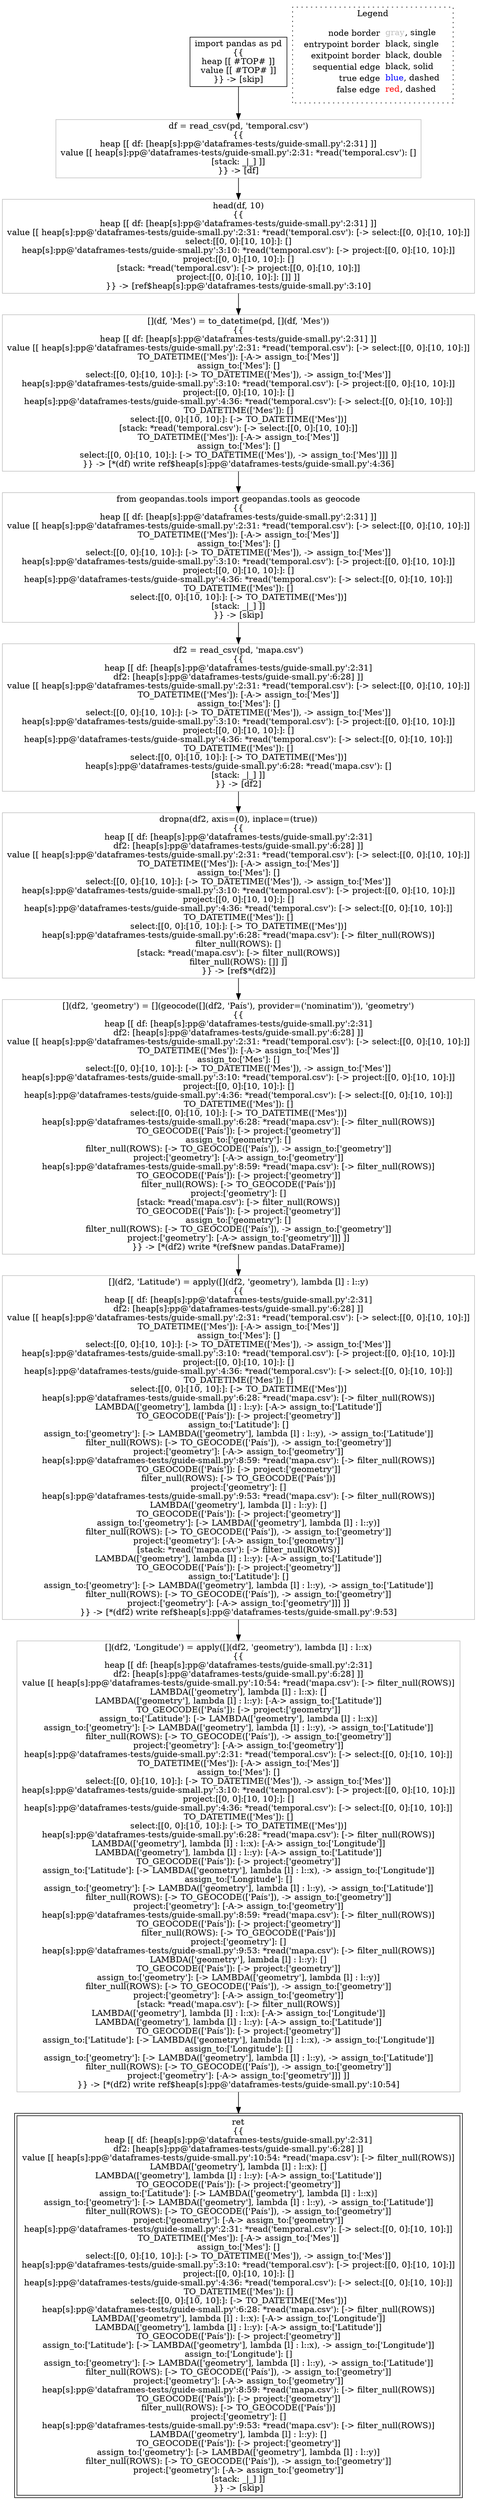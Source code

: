 digraph {
	"node0" [shape="rect",color="black",label=<import pandas as pd<BR/>{{<BR/>heap [[ #TOP# ]]<BR/>value [[ #TOP# ]]<BR/>}} -&gt; [skip]>];
	"node1" [shape="rect",color="gray",label=<[](df2, 'Longitude') = apply([](df2, 'geometry'), lambda [l] : l::x)<BR/>{{<BR/>heap [[ df: [heap[s]:pp@'dataframes-tests/guide-small.py':2:31]<BR/>df2: [heap[s]:pp@'dataframes-tests/guide-small.py':6:28] ]]<BR/>value [[ heap[s]:pp@'dataframes-tests/guide-small.py':10:54: *read('mapa.csv'): [-&gt; filter_null(ROWS)]<BR/>LAMBDA(['geometry'], lambda [l] : l::x): []<BR/>LAMBDA(['geometry'], lambda [l] : l::y): [-A-&gt; assign_to:['Latitude']]<BR/>TO_GEOCODE(['Pa&iacute;s']): [-&gt; project:['geometry']]<BR/>assign_to:['Latitude']: [-&gt; LAMBDA(['geometry'], lambda [l] : l::x)]<BR/>assign_to:['geometry']: [-&gt; LAMBDA(['geometry'], lambda [l] : l::y), -&gt; assign_to:['Latitude']]<BR/>filter_null(ROWS): [-&gt; TO_GEOCODE(['Pa&iacute;s']), -&gt; assign_to:['geometry']]<BR/>project:['geometry']: [-A-&gt; assign_to:['geometry']]<BR/>heap[s]:pp@'dataframes-tests/guide-small.py':2:31: *read('temporal.csv'): [-&gt; select:[[0, 0]:[10, 10]:]]<BR/>TO_DATETIME(['Mes']): [-A-&gt; assign_to:['Mes']]<BR/>assign_to:['Mes']: []<BR/>select:[[0, 0]:[10, 10]:]: [-&gt; TO_DATETIME(['Mes']), -&gt; assign_to:['Mes']]<BR/>heap[s]:pp@'dataframes-tests/guide-small.py':3:10: *read('temporal.csv'): [-&gt; project:[[0, 0]:[10, 10]:]]<BR/>project:[[0, 0]:[10, 10]:]: []<BR/>heap[s]:pp@'dataframes-tests/guide-small.py':4:36: *read('temporal.csv'): [-&gt; select:[[0, 0]:[10, 10]:]]<BR/>TO_DATETIME(['Mes']): []<BR/>select:[[0, 0]:[10, 10]:]: [-&gt; TO_DATETIME(['Mes'])]<BR/>heap[s]:pp@'dataframes-tests/guide-small.py':6:28: *read('mapa.csv'): [-&gt; filter_null(ROWS)]<BR/>LAMBDA(['geometry'], lambda [l] : l::x): [-A-&gt; assign_to:['Longitude']]<BR/>LAMBDA(['geometry'], lambda [l] : l::y): [-A-&gt; assign_to:['Latitude']]<BR/>TO_GEOCODE(['Pa&iacute;s']): [-&gt; project:['geometry']]<BR/>assign_to:['Latitude']: [-&gt; LAMBDA(['geometry'], lambda [l] : l::x), -&gt; assign_to:['Longitude']]<BR/>assign_to:['Longitude']: []<BR/>assign_to:['geometry']: [-&gt; LAMBDA(['geometry'], lambda [l] : l::y), -&gt; assign_to:['Latitude']]<BR/>filter_null(ROWS): [-&gt; TO_GEOCODE(['Pa&iacute;s']), -&gt; assign_to:['geometry']]<BR/>project:['geometry']: [-A-&gt; assign_to:['geometry']]<BR/>heap[s]:pp@'dataframes-tests/guide-small.py':8:59: *read('mapa.csv'): [-&gt; filter_null(ROWS)]<BR/>TO_GEOCODE(['Pa&iacute;s']): [-&gt; project:['geometry']]<BR/>filter_null(ROWS): [-&gt; TO_GEOCODE(['Pa&iacute;s'])]<BR/>project:['geometry']: []<BR/>heap[s]:pp@'dataframes-tests/guide-small.py':9:53: *read('mapa.csv'): [-&gt; filter_null(ROWS)]<BR/>LAMBDA(['geometry'], lambda [l] : l::y): []<BR/>TO_GEOCODE(['Pa&iacute;s']): [-&gt; project:['geometry']]<BR/>assign_to:['geometry']: [-&gt; LAMBDA(['geometry'], lambda [l] : l::y)]<BR/>filter_null(ROWS): [-&gt; TO_GEOCODE(['Pa&iacute;s']), -&gt; assign_to:['geometry']]<BR/>project:['geometry']: [-A-&gt; assign_to:['geometry']]<BR/>[stack: *read('mapa.csv'): [-&gt; filter_null(ROWS)]<BR/>LAMBDA(['geometry'], lambda [l] : l::x): [-A-&gt; assign_to:['Longitude']]<BR/>LAMBDA(['geometry'], lambda [l] : l::y): [-A-&gt; assign_to:['Latitude']]<BR/>TO_GEOCODE(['Pa&iacute;s']): [-&gt; project:['geometry']]<BR/>assign_to:['Latitude']: [-&gt; LAMBDA(['geometry'], lambda [l] : l::x), -&gt; assign_to:['Longitude']]<BR/>assign_to:['Longitude']: []<BR/>assign_to:['geometry']: [-&gt; LAMBDA(['geometry'], lambda [l] : l::y), -&gt; assign_to:['Latitude']]<BR/>filter_null(ROWS): [-&gt; TO_GEOCODE(['Pa&iacute;s']), -&gt; assign_to:['geometry']]<BR/>project:['geometry']: [-A-&gt; assign_to:['geometry']]] ]]<BR/>}} -&gt; [*(df2) write ref$heap[s]:pp@'dataframes-tests/guide-small.py':10:54]>];
	"node2" [shape="rect",color="gray",label=<df = read_csv(pd, 'temporal.csv')<BR/>{{<BR/>heap [[ df: [heap[s]:pp@'dataframes-tests/guide-small.py':2:31] ]]<BR/>value [[ heap[s]:pp@'dataframes-tests/guide-small.py':2:31: *read('temporal.csv'): []<BR/>[stack: _|_] ]]<BR/>}} -&gt; [df]>];
	"node3" [shape="rect",color="gray",label=<[](df, 'Mes') = to_datetime(pd, [](df, 'Mes'))<BR/>{{<BR/>heap [[ df: [heap[s]:pp@'dataframes-tests/guide-small.py':2:31] ]]<BR/>value [[ heap[s]:pp@'dataframes-tests/guide-small.py':2:31: *read('temporal.csv'): [-&gt; select:[[0, 0]:[10, 10]:]]<BR/>TO_DATETIME(['Mes']): [-A-&gt; assign_to:['Mes']]<BR/>assign_to:['Mes']: []<BR/>select:[[0, 0]:[10, 10]:]: [-&gt; TO_DATETIME(['Mes']), -&gt; assign_to:['Mes']]<BR/>heap[s]:pp@'dataframes-tests/guide-small.py':3:10: *read('temporal.csv'): [-&gt; project:[[0, 0]:[10, 10]:]]<BR/>project:[[0, 0]:[10, 10]:]: []<BR/>heap[s]:pp@'dataframes-tests/guide-small.py':4:36: *read('temporal.csv'): [-&gt; select:[[0, 0]:[10, 10]:]]<BR/>TO_DATETIME(['Mes']): []<BR/>select:[[0, 0]:[10, 10]:]: [-&gt; TO_DATETIME(['Mes'])]<BR/>[stack: *read('temporal.csv'): [-&gt; select:[[0, 0]:[10, 10]:]]<BR/>TO_DATETIME(['Mes']): [-A-&gt; assign_to:['Mes']]<BR/>assign_to:['Mes']: []<BR/>select:[[0, 0]:[10, 10]:]: [-&gt; TO_DATETIME(['Mes']), -&gt; assign_to:['Mes']]] ]]<BR/>}} -&gt; [*(df) write ref$heap[s]:pp@'dataframes-tests/guide-small.py':4:36]>];
	"node4" [shape="rect",color="gray",label=<df2 = read_csv(pd, 'mapa.csv')<BR/>{{<BR/>heap [[ df: [heap[s]:pp@'dataframes-tests/guide-small.py':2:31]<BR/>df2: [heap[s]:pp@'dataframes-tests/guide-small.py':6:28] ]]<BR/>value [[ heap[s]:pp@'dataframes-tests/guide-small.py':2:31: *read('temporal.csv'): [-&gt; select:[[0, 0]:[10, 10]:]]<BR/>TO_DATETIME(['Mes']): [-A-&gt; assign_to:['Mes']]<BR/>assign_to:['Mes']: []<BR/>select:[[0, 0]:[10, 10]:]: [-&gt; TO_DATETIME(['Mes']), -&gt; assign_to:['Mes']]<BR/>heap[s]:pp@'dataframes-tests/guide-small.py':3:10: *read('temporal.csv'): [-&gt; project:[[0, 0]:[10, 10]:]]<BR/>project:[[0, 0]:[10, 10]:]: []<BR/>heap[s]:pp@'dataframes-tests/guide-small.py':4:36: *read('temporal.csv'): [-&gt; select:[[0, 0]:[10, 10]:]]<BR/>TO_DATETIME(['Mes']): []<BR/>select:[[0, 0]:[10, 10]:]: [-&gt; TO_DATETIME(['Mes'])]<BR/>heap[s]:pp@'dataframes-tests/guide-small.py':6:28: *read('mapa.csv'): []<BR/>[stack: _|_] ]]<BR/>}} -&gt; [df2]>];
	"node5" [shape="rect",color="gray",label=<dropna(df2, axis=(0), inplace=(true))<BR/>{{<BR/>heap [[ df: [heap[s]:pp@'dataframes-tests/guide-small.py':2:31]<BR/>df2: [heap[s]:pp@'dataframes-tests/guide-small.py':6:28] ]]<BR/>value [[ heap[s]:pp@'dataframes-tests/guide-small.py':2:31: *read('temporal.csv'): [-&gt; select:[[0, 0]:[10, 10]:]]<BR/>TO_DATETIME(['Mes']): [-A-&gt; assign_to:['Mes']]<BR/>assign_to:['Mes']: []<BR/>select:[[0, 0]:[10, 10]:]: [-&gt; TO_DATETIME(['Mes']), -&gt; assign_to:['Mes']]<BR/>heap[s]:pp@'dataframes-tests/guide-small.py':3:10: *read('temporal.csv'): [-&gt; project:[[0, 0]:[10, 10]:]]<BR/>project:[[0, 0]:[10, 10]:]: []<BR/>heap[s]:pp@'dataframes-tests/guide-small.py':4:36: *read('temporal.csv'): [-&gt; select:[[0, 0]:[10, 10]:]]<BR/>TO_DATETIME(['Mes']): []<BR/>select:[[0, 0]:[10, 10]:]: [-&gt; TO_DATETIME(['Mes'])]<BR/>heap[s]:pp@'dataframes-tests/guide-small.py':6:28: *read('mapa.csv'): [-&gt; filter_null(ROWS)]<BR/>filter_null(ROWS): []<BR/>[stack: *read('mapa.csv'): [-&gt; filter_null(ROWS)]<BR/>filter_null(ROWS): []] ]]<BR/>}} -&gt; [ref$*(df2)]>];
	"node6" [shape="rect",color="gray",label=<[](df2, 'Latitude') = apply([](df2, 'geometry'), lambda [l] : l::y)<BR/>{{<BR/>heap [[ df: [heap[s]:pp@'dataframes-tests/guide-small.py':2:31]<BR/>df2: [heap[s]:pp@'dataframes-tests/guide-small.py':6:28] ]]<BR/>value [[ heap[s]:pp@'dataframes-tests/guide-small.py':2:31: *read('temporal.csv'): [-&gt; select:[[0, 0]:[10, 10]:]]<BR/>TO_DATETIME(['Mes']): [-A-&gt; assign_to:['Mes']]<BR/>assign_to:['Mes']: []<BR/>select:[[0, 0]:[10, 10]:]: [-&gt; TO_DATETIME(['Mes']), -&gt; assign_to:['Mes']]<BR/>heap[s]:pp@'dataframes-tests/guide-small.py':3:10: *read('temporal.csv'): [-&gt; project:[[0, 0]:[10, 10]:]]<BR/>project:[[0, 0]:[10, 10]:]: []<BR/>heap[s]:pp@'dataframes-tests/guide-small.py':4:36: *read('temporal.csv'): [-&gt; select:[[0, 0]:[10, 10]:]]<BR/>TO_DATETIME(['Mes']): []<BR/>select:[[0, 0]:[10, 10]:]: [-&gt; TO_DATETIME(['Mes'])]<BR/>heap[s]:pp@'dataframes-tests/guide-small.py':6:28: *read('mapa.csv'): [-&gt; filter_null(ROWS)]<BR/>LAMBDA(['geometry'], lambda [l] : l::y): [-A-&gt; assign_to:['Latitude']]<BR/>TO_GEOCODE(['Pa&iacute;s']): [-&gt; project:['geometry']]<BR/>assign_to:['Latitude']: []<BR/>assign_to:['geometry']: [-&gt; LAMBDA(['geometry'], lambda [l] : l::y), -&gt; assign_to:['Latitude']]<BR/>filter_null(ROWS): [-&gt; TO_GEOCODE(['Pa&iacute;s']), -&gt; assign_to:['geometry']]<BR/>project:['geometry']: [-A-&gt; assign_to:['geometry']]<BR/>heap[s]:pp@'dataframes-tests/guide-small.py':8:59: *read('mapa.csv'): [-&gt; filter_null(ROWS)]<BR/>TO_GEOCODE(['Pa&iacute;s']): [-&gt; project:['geometry']]<BR/>filter_null(ROWS): [-&gt; TO_GEOCODE(['Pa&iacute;s'])]<BR/>project:['geometry']: []<BR/>heap[s]:pp@'dataframes-tests/guide-small.py':9:53: *read('mapa.csv'): [-&gt; filter_null(ROWS)]<BR/>LAMBDA(['geometry'], lambda [l] : l::y): []<BR/>TO_GEOCODE(['Pa&iacute;s']): [-&gt; project:['geometry']]<BR/>assign_to:['geometry']: [-&gt; LAMBDA(['geometry'], lambda [l] : l::y)]<BR/>filter_null(ROWS): [-&gt; TO_GEOCODE(['Pa&iacute;s']), -&gt; assign_to:['geometry']]<BR/>project:['geometry']: [-A-&gt; assign_to:['geometry']]<BR/>[stack: *read('mapa.csv'): [-&gt; filter_null(ROWS)]<BR/>LAMBDA(['geometry'], lambda [l] : l::y): [-A-&gt; assign_to:['Latitude']]<BR/>TO_GEOCODE(['Pa&iacute;s']): [-&gt; project:['geometry']]<BR/>assign_to:['Latitude']: []<BR/>assign_to:['geometry']: [-&gt; LAMBDA(['geometry'], lambda [l] : l::y), -&gt; assign_to:['Latitude']]<BR/>filter_null(ROWS): [-&gt; TO_GEOCODE(['Pa&iacute;s']), -&gt; assign_to:['geometry']]<BR/>project:['geometry']: [-A-&gt; assign_to:['geometry']]] ]]<BR/>}} -&gt; [*(df2) write ref$heap[s]:pp@'dataframes-tests/guide-small.py':9:53]>];
	"node7" [shape="rect",color="gray",label=<[](df2, 'geometry') = [](geocode([](df2, 'Pa&iacute;s'), provider=('nominatim')), 'geometry')<BR/>{{<BR/>heap [[ df: [heap[s]:pp@'dataframes-tests/guide-small.py':2:31]<BR/>df2: [heap[s]:pp@'dataframes-tests/guide-small.py':6:28] ]]<BR/>value [[ heap[s]:pp@'dataframes-tests/guide-small.py':2:31: *read('temporal.csv'): [-&gt; select:[[0, 0]:[10, 10]:]]<BR/>TO_DATETIME(['Mes']): [-A-&gt; assign_to:['Mes']]<BR/>assign_to:['Mes']: []<BR/>select:[[0, 0]:[10, 10]:]: [-&gt; TO_DATETIME(['Mes']), -&gt; assign_to:['Mes']]<BR/>heap[s]:pp@'dataframes-tests/guide-small.py':3:10: *read('temporal.csv'): [-&gt; project:[[0, 0]:[10, 10]:]]<BR/>project:[[0, 0]:[10, 10]:]: []<BR/>heap[s]:pp@'dataframes-tests/guide-small.py':4:36: *read('temporal.csv'): [-&gt; select:[[0, 0]:[10, 10]:]]<BR/>TO_DATETIME(['Mes']): []<BR/>select:[[0, 0]:[10, 10]:]: [-&gt; TO_DATETIME(['Mes'])]<BR/>heap[s]:pp@'dataframes-tests/guide-small.py':6:28: *read('mapa.csv'): [-&gt; filter_null(ROWS)]<BR/>TO_GEOCODE(['Pa&iacute;s']): [-&gt; project:['geometry']]<BR/>assign_to:['geometry']: []<BR/>filter_null(ROWS): [-&gt; TO_GEOCODE(['Pa&iacute;s']), -&gt; assign_to:['geometry']]<BR/>project:['geometry']: [-A-&gt; assign_to:['geometry']]<BR/>heap[s]:pp@'dataframes-tests/guide-small.py':8:59: *read('mapa.csv'): [-&gt; filter_null(ROWS)]<BR/>TO_GEOCODE(['Pa&iacute;s']): [-&gt; project:['geometry']]<BR/>filter_null(ROWS): [-&gt; TO_GEOCODE(['Pa&iacute;s'])]<BR/>project:['geometry']: []<BR/>[stack: *read('mapa.csv'): [-&gt; filter_null(ROWS)]<BR/>TO_GEOCODE(['Pa&iacute;s']): [-&gt; project:['geometry']]<BR/>assign_to:['geometry']: []<BR/>filter_null(ROWS): [-&gt; TO_GEOCODE(['Pa&iacute;s']), -&gt; assign_to:['geometry']]<BR/>project:['geometry']: [-A-&gt; assign_to:['geometry']]] ]]<BR/>}} -&gt; [*(df2) write *(ref$new pandas.DataFrame)]>];
	"node8" [shape="rect",color="black",peripheries="2",label=<ret<BR/>{{<BR/>heap [[ df: [heap[s]:pp@'dataframes-tests/guide-small.py':2:31]<BR/>df2: [heap[s]:pp@'dataframes-tests/guide-small.py':6:28] ]]<BR/>value [[ heap[s]:pp@'dataframes-tests/guide-small.py':10:54: *read('mapa.csv'): [-&gt; filter_null(ROWS)]<BR/>LAMBDA(['geometry'], lambda [l] : l::x): []<BR/>LAMBDA(['geometry'], lambda [l] : l::y): [-A-&gt; assign_to:['Latitude']]<BR/>TO_GEOCODE(['Pa&iacute;s']): [-&gt; project:['geometry']]<BR/>assign_to:['Latitude']: [-&gt; LAMBDA(['geometry'], lambda [l] : l::x)]<BR/>assign_to:['geometry']: [-&gt; LAMBDA(['geometry'], lambda [l] : l::y), -&gt; assign_to:['Latitude']]<BR/>filter_null(ROWS): [-&gt; TO_GEOCODE(['Pa&iacute;s']), -&gt; assign_to:['geometry']]<BR/>project:['geometry']: [-A-&gt; assign_to:['geometry']]<BR/>heap[s]:pp@'dataframes-tests/guide-small.py':2:31: *read('temporal.csv'): [-&gt; select:[[0, 0]:[10, 10]:]]<BR/>TO_DATETIME(['Mes']): [-A-&gt; assign_to:['Mes']]<BR/>assign_to:['Mes']: []<BR/>select:[[0, 0]:[10, 10]:]: [-&gt; TO_DATETIME(['Mes']), -&gt; assign_to:['Mes']]<BR/>heap[s]:pp@'dataframes-tests/guide-small.py':3:10: *read('temporal.csv'): [-&gt; project:[[0, 0]:[10, 10]:]]<BR/>project:[[0, 0]:[10, 10]:]: []<BR/>heap[s]:pp@'dataframes-tests/guide-small.py':4:36: *read('temporal.csv'): [-&gt; select:[[0, 0]:[10, 10]:]]<BR/>TO_DATETIME(['Mes']): []<BR/>select:[[0, 0]:[10, 10]:]: [-&gt; TO_DATETIME(['Mes'])]<BR/>heap[s]:pp@'dataframes-tests/guide-small.py':6:28: *read('mapa.csv'): [-&gt; filter_null(ROWS)]<BR/>LAMBDA(['geometry'], lambda [l] : l::x): [-A-&gt; assign_to:['Longitude']]<BR/>LAMBDA(['geometry'], lambda [l] : l::y): [-A-&gt; assign_to:['Latitude']]<BR/>TO_GEOCODE(['Pa&iacute;s']): [-&gt; project:['geometry']]<BR/>assign_to:['Latitude']: [-&gt; LAMBDA(['geometry'], lambda [l] : l::x), -&gt; assign_to:['Longitude']]<BR/>assign_to:['Longitude']: []<BR/>assign_to:['geometry']: [-&gt; LAMBDA(['geometry'], lambda [l] : l::y), -&gt; assign_to:['Latitude']]<BR/>filter_null(ROWS): [-&gt; TO_GEOCODE(['Pa&iacute;s']), -&gt; assign_to:['geometry']]<BR/>project:['geometry']: [-A-&gt; assign_to:['geometry']]<BR/>heap[s]:pp@'dataframes-tests/guide-small.py':8:59: *read('mapa.csv'): [-&gt; filter_null(ROWS)]<BR/>TO_GEOCODE(['Pa&iacute;s']): [-&gt; project:['geometry']]<BR/>filter_null(ROWS): [-&gt; TO_GEOCODE(['Pa&iacute;s'])]<BR/>project:['geometry']: []<BR/>heap[s]:pp@'dataframes-tests/guide-small.py':9:53: *read('mapa.csv'): [-&gt; filter_null(ROWS)]<BR/>LAMBDA(['geometry'], lambda [l] : l::y): []<BR/>TO_GEOCODE(['Pa&iacute;s']): [-&gt; project:['geometry']]<BR/>assign_to:['geometry']: [-&gt; LAMBDA(['geometry'], lambda [l] : l::y)]<BR/>filter_null(ROWS): [-&gt; TO_GEOCODE(['Pa&iacute;s']), -&gt; assign_to:['geometry']]<BR/>project:['geometry']: [-A-&gt; assign_to:['geometry']]<BR/>[stack: _|_] ]]<BR/>}} -&gt; [skip]>];
	"node9" [shape="rect",color="gray",label=<head(df, 10)<BR/>{{<BR/>heap [[ df: [heap[s]:pp@'dataframes-tests/guide-small.py':2:31] ]]<BR/>value [[ heap[s]:pp@'dataframes-tests/guide-small.py':2:31: *read('temporal.csv'): [-&gt; select:[[0, 0]:[10, 10]:]]<BR/>select:[[0, 0]:[10, 10]:]: []<BR/>heap[s]:pp@'dataframes-tests/guide-small.py':3:10: *read('temporal.csv'): [-&gt; project:[[0, 0]:[10, 10]:]]<BR/>project:[[0, 0]:[10, 10]:]: []<BR/>[stack: *read('temporal.csv'): [-&gt; project:[[0, 0]:[10, 10]:]]<BR/>project:[[0, 0]:[10, 10]:]: []] ]]<BR/>}} -&gt; [ref$heap[s]:pp@'dataframes-tests/guide-small.py':3:10]>];
	"node10" [shape="rect",color="gray",label=<from geopandas.tools import geopandas.tools as geocode<BR/>{{<BR/>heap [[ df: [heap[s]:pp@'dataframes-tests/guide-small.py':2:31] ]]<BR/>value [[ heap[s]:pp@'dataframes-tests/guide-small.py':2:31: *read('temporal.csv'): [-&gt; select:[[0, 0]:[10, 10]:]]<BR/>TO_DATETIME(['Mes']): [-A-&gt; assign_to:['Mes']]<BR/>assign_to:['Mes']: []<BR/>select:[[0, 0]:[10, 10]:]: [-&gt; TO_DATETIME(['Mes']), -&gt; assign_to:['Mes']]<BR/>heap[s]:pp@'dataframes-tests/guide-small.py':3:10: *read('temporal.csv'): [-&gt; project:[[0, 0]:[10, 10]:]]<BR/>project:[[0, 0]:[10, 10]:]: []<BR/>heap[s]:pp@'dataframes-tests/guide-small.py':4:36: *read('temporal.csv'): [-&gt; select:[[0, 0]:[10, 10]:]]<BR/>TO_DATETIME(['Mes']): []<BR/>select:[[0, 0]:[10, 10]:]: [-&gt; TO_DATETIME(['Mes'])]<BR/>[stack: _|_] ]]<BR/>}} -&gt; [skip]>];
	"node0" -> "node2" [color="black"];
	"node1" -> "node8" [color="black"];
	"node2" -> "node9" [color="black"];
	"node3" -> "node10" [color="black"];
	"node4" -> "node5" [color="black"];
	"node5" -> "node7" [color="black"];
	"node6" -> "node1" [color="black"];
	"node7" -> "node6" [color="black"];
	"node9" -> "node3" [color="black"];
	"node10" -> "node4" [color="black"];
subgraph cluster_legend {
	label="Legend";
	style=dotted;
	node [shape=plaintext];
	"legend" [label=<<table border="0" cellpadding="2" cellspacing="0" cellborder="0"><tr><td align="right">node border&nbsp;</td><td align="left"><font color="gray">gray</font>, single</td></tr><tr><td align="right">entrypoint border&nbsp;</td><td align="left"><font color="black">black</font>, single</td></tr><tr><td align="right">exitpoint border&nbsp;</td><td align="left"><font color="black">black</font>, double</td></tr><tr><td align="right">sequential edge&nbsp;</td><td align="left"><font color="black">black</font>, solid</td></tr><tr><td align="right">true edge&nbsp;</td><td align="left"><font color="blue">blue</font>, dashed</td></tr><tr><td align="right">false edge&nbsp;</td><td align="left"><font color="red">red</font>, dashed</td></tr></table>>];
}

}
